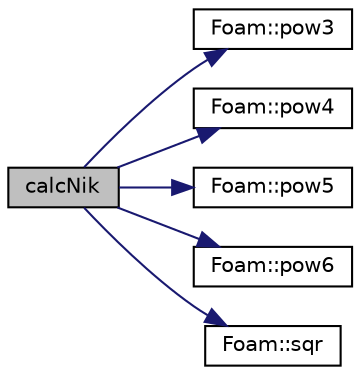 digraph "calcNik"
{
  bgcolor="transparent";
  edge [fontname="Helvetica",fontsize="10",labelfontname="Helvetica",labelfontsize="10"];
  node [fontname="Helvetica",fontsize="10",shape=record];
  rankdir="LR";
  Node1 [label="calcNik",height=0.2,width=0.4,color="black", fillcolor="grey75", style="filled" fontcolor="black"];
  Node1 -> Node2 [color="midnightblue",fontsize="10",style="solid",fontname="Helvetica"];
  Node2 [label="Foam::pow3",height=0.2,width=0.4,color="black",URL="$namespaceFoam.html#a2e8f5d970ee4fb466536c3c46bae91fe"];
  Node1 -> Node3 [color="midnightblue",fontsize="10",style="solid",fontname="Helvetica"];
  Node3 [label="Foam::pow4",height=0.2,width=0.4,color="black",URL="$namespaceFoam.html#aa0ae321d4861170e35fbb938636a4f40"];
  Node1 -> Node4 [color="midnightblue",fontsize="10",style="solid",fontname="Helvetica"];
  Node4 [label="Foam::pow5",height=0.2,width=0.4,color="black",URL="$namespaceFoam.html#a0b7dcaa096eb70c9f06d6301a7948bfb"];
  Node1 -> Node5 [color="midnightblue",fontsize="10",style="solid",fontname="Helvetica"];
  Node5 [label="Foam::pow6",height=0.2,width=0.4,color="black",URL="$namespaceFoam.html#a04b4396e0871b6db3334ced48a96b80f"];
  Node1 -> Node6 [color="midnightblue",fontsize="10",style="solid",fontname="Helvetica"];
  Node6 [label="Foam::sqr",height=0.2,width=0.4,color="black",URL="$namespaceFoam.html#a277dc11c581d53826ab5090b08f3b17b"];
}
